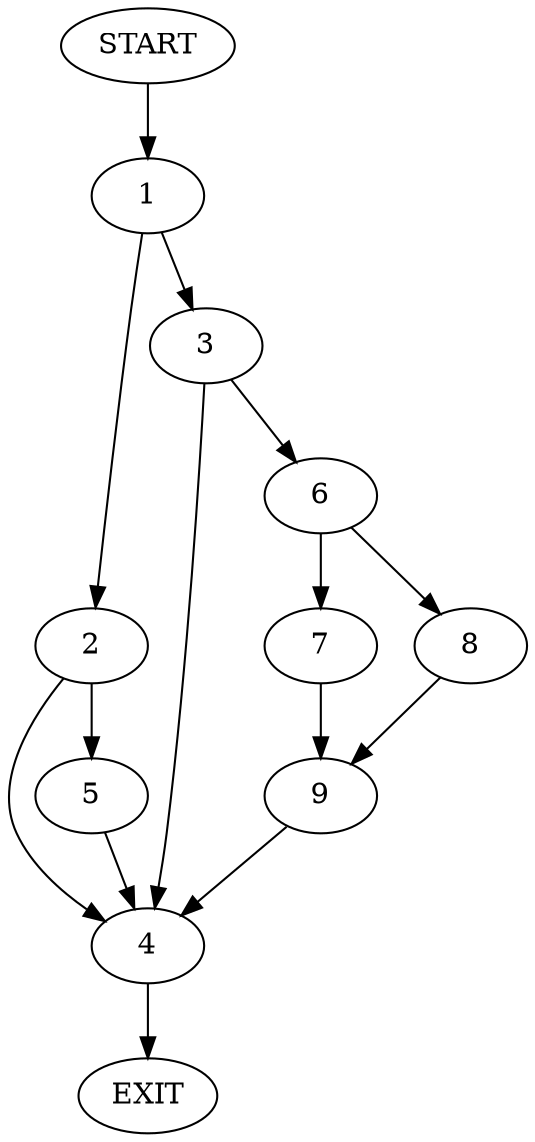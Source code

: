 digraph {
0 [label="START"]
10 [label="EXIT"]
0 -> 1
1 -> 2
1 -> 3
2 -> 4
2 -> 5
3 -> 4
3 -> 6
6 -> 7
6 -> 8
4 -> 10
8 -> 9
7 -> 9
9 -> 4
5 -> 4
}
